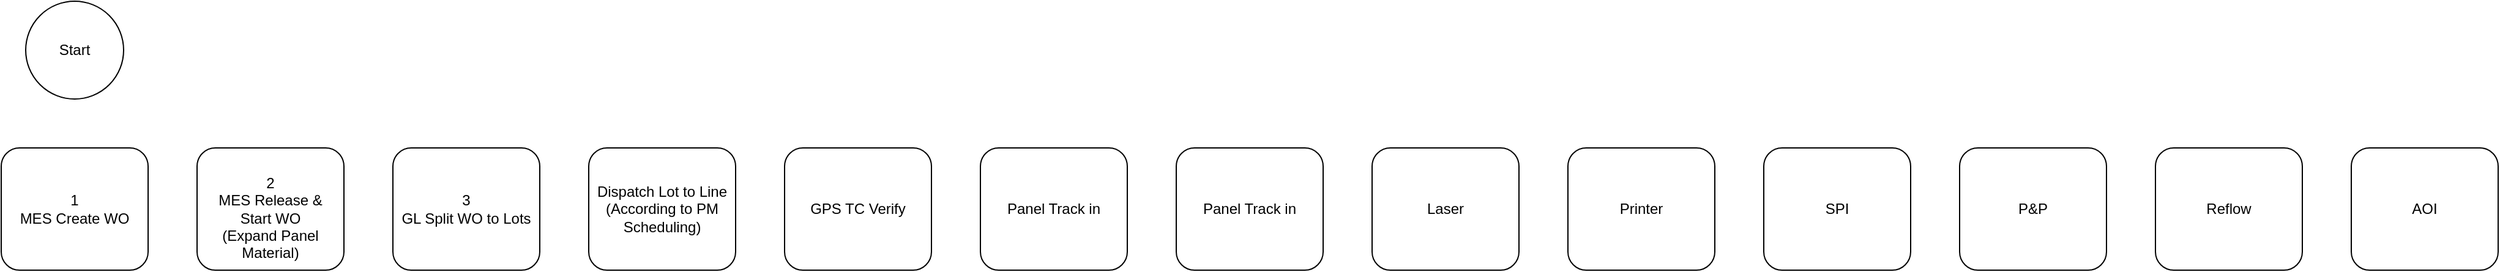 <mxfile version="22.1.5" type="github" pages="3">
  <diagram name="LV0 SMT Flow" id="4LoAcsa9wCyBJGU6yPAQ">
    <mxGraphModel dx="1979" dy="1145" grid="1" gridSize="10" guides="1" tooltips="1" connect="1" arrows="1" fold="1" page="1" pageScale="1" pageWidth="1169" pageHeight="827" math="0" shadow="0">
      <root>
        <mxCell id="lsrAI2a4YngaBVKj8FtU-0" />
        <mxCell id="lsrAI2a4YngaBVKj8FtU-1" parent="lsrAI2a4YngaBVKj8FtU-0" />
        <mxCell id="lsrAI2a4YngaBVKj8FtU-5" value="1&lt;br&gt;MES Create WO" style="rounded=1;whiteSpace=wrap;html=1;" vertex="1" parent="lsrAI2a4YngaBVKj8FtU-1">
          <mxGeometry x="20" y="180" width="120" height="100" as="geometry" />
        </mxCell>
        <mxCell id="lsrAI2a4YngaBVKj8FtU-8" value="&lt;br&gt;2&lt;br&gt;MES Release &amp;amp; &lt;br&gt;Start WO&lt;br&gt;(Expand Panel Material)" style="rounded=1;whiteSpace=wrap;html=1;" vertex="1" parent="lsrAI2a4YngaBVKj8FtU-1">
          <mxGeometry x="180" y="180" width="120" height="100" as="geometry" />
        </mxCell>
        <mxCell id="lsrAI2a4YngaBVKj8FtU-9" value="Start" style="ellipse;whiteSpace=wrap;html=1;aspect=fixed;" vertex="1" parent="lsrAI2a4YngaBVKj8FtU-1">
          <mxGeometry x="40" y="60" width="80" height="80" as="geometry" />
        </mxCell>
        <mxCell id="lsrAI2a4YngaBVKj8FtU-10" value="3&lt;br&gt;GL Split WO to Lots" style="rounded=1;whiteSpace=wrap;html=1;" vertex="1" parent="lsrAI2a4YngaBVKj8FtU-1">
          <mxGeometry x="340" y="180" width="120" height="100" as="geometry" />
        </mxCell>
        <mxCell id="lsrAI2a4YngaBVKj8FtU-11" value="Dispatch Lot to Line&lt;br&gt;(According to PM Scheduling)" style="rounded=1;whiteSpace=wrap;html=1;" vertex="1" parent="lsrAI2a4YngaBVKj8FtU-1">
          <mxGeometry x="500" y="180" width="120" height="100" as="geometry" />
        </mxCell>
        <mxCell id="lsrAI2a4YngaBVKj8FtU-12" value="GPS TC Verify" style="rounded=1;whiteSpace=wrap;html=1;" vertex="1" parent="lsrAI2a4YngaBVKj8FtU-1">
          <mxGeometry x="660" y="180" width="120" height="100" as="geometry" />
        </mxCell>
        <mxCell id="lsrAI2a4YngaBVKj8FtU-13" value="Panel Track in" style="rounded=1;whiteSpace=wrap;html=1;" vertex="1" parent="lsrAI2a4YngaBVKj8FtU-1">
          <mxGeometry x="820" y="180" width="120" height="100" as="geometry" />
        </mxCell>
        <mxCell id="lsrAI2a4YngaBVKj8FtU-14" value="Panel Track in" style="rounded=1;whiteSpace=wrap;html=1;" vertex="1" parent="lsrAI2a4YngaBVKj8FtU-1">
          <mxGeometry x="980" y="180" width="120" height="100" as="geometry" />
        </mxCell>
        <mxCell id="lsrAI2a4YngaBVKj8FtU-15" value="Laser" style="rounded=1;whiteSpace=wrap;html=1;" vertex="1" parent="lsrAI2a4YngaBVKj8FtU-1">
          <mxGeometry x="1140" y="180" width="120" height="100" as="geometry" />
        </mxCell>
        <mxCell id="lsrAI2a4YngaBVKj8FtU-16" value="Printer" style="rounded=1;whiteSpace=wrap;html=1;" vertex="1" parent="lsrAI2a4YngaBVKj8FtU-1">
          <mxGeometry x="1300" y="180" width="120" height="100" as="geometry" />
        </mxCell>
        <mxCell id="lsrAI2a4YngaBVKj8FtU-17" value="SPI" style="rounded=1;whiteSpace=wrap;html=1;" vertex="1" parent="lsrAI2a4YngaBVKj8FtU-1">
          <mxGeometry x="1460" y="180" width="120" height="100" as="geometry" />
        </mxCell>
        <mxCell id="lsrAI2a4YngaBVKj8FtU-18" value="P&amp;amp;P" style="rounded=1;whiteSpace=wrap;html=1;" vertex="1" parent="lsrAI2a4YngaBVKj8FtU-1">
          <mxGeometry x="1620" y="180" width="120" height="100" as="geometry" />
        </mxCell>
        <mxCell id="lsrAI2a4YngaBVKj8FtU-19" value="Reflow" style="rounded=1;whiteSpace=wrap;html=1;" vertex="1" parent="lsrAI2a4YngaBVKj8FtU-1">
          <mxGeometry x="1780" y="180" width="120" height="100" as="geometry" />
        </mxCell>
        <mxCell id="lsrAI2a4YngaBVKj8FtU-26" value="AOI" style="rounded=1;whiteSpace=wrap;html=1;" vertex="1" parent="lsrAI2a4YngaBVKj8FtU-1">
          <mxGeometry x="1940" y="180" width="120" height="100" as="geometry" />
        </mxCell>
      </root>
    </mxGraphModel>
  </diagram>
  <diagram name="1. MES Create WO" id="Gj6-yKRhMGPdUc_MEvMs">
    <mxGraphModel dx="1979" dy="1145" grid="1" gridSize="10" guides="1" tooltips="1" connect="1" arrows="1" fold="1" page="1" pageScale="1" pageWidth="1169" pageHeight="827" math="0" shadow="0">
      <root>
        <mxCell id="ojpdi4dLbATOlmT9TZIS-0" />
        <mxCell id="ojpdi4dLbATOlmT9TZIS-1" parent="ojpdi4dLbATOlmT9TZIS-0" />
        <mxCell id="ojpdi4dLbATOlmT9TZIS-2" value="1.1&lt;br&gt;E1 Issue WO" style="rounded=1;whiteSpace=wrap;html=1;" vertex="1" parent="ojpdi4dLbATOlmT9TZIS-1">
          <mxGeometry x="44.5" y="240" width="120" height="100" as="geometry" />
        </mxCell>
        <mxCell id="ojpdi4dLbATOlmT9TZIS-3" value="1.2&lt;br&gt;Send to MES" style="rounded=1;whiteSpace=wrap;html=1;" vertex="1" parent="ojpdi4dLbATOlmT9TZIS-1">
          <mxGeometry x="204.5" y="240" width="120" height="100" as="geometry" />
        </mxCell>
        <mxCell id="ojpdi4dLbATOlmT9TZIS-4" value="Send to EWO" style="rounded=1;whiteSpace=wrap;html=1;" vertex="1" parent="ojpdi4dLbATOlmT9TZIS-1">
          <mxGeometry x="204.5" y="380" width="120" height="100" as="geometry" />
        </mxCell>
        <mxCell id="ojpdi4dLbATOlmT9TZIS-5" value="MES Create WO" style="rounded=1;whiteSpace=wrap;html=1;" vertex="1" parent="ojpdi4dLbATOlmT9TZIS-1">
          <mxGeometry x="364.5" y="240" width="120" height="100" as="geometry" />
        </mxCell>
        <mxCell id="ojpdi4dLbATOlmT9TZIS-6" value="EWO Create WO" style="rounded=1;whiteSpace=wrap;html=1;" vertex="1" parent="ojpdi4dLbATOlmT9TZIS-1">
          <mxGeometry x="364.5" y="380" width="120" height="100" as="geometry" />
        </mxCell>
        <mxCell id="ojpdi4dLbATOlmT9TZIS-7" value="EWO Approve" style="rounded=1;whiteSpace=wrap;html=1;" vertex="1" parent="ojpdi4dLbATOlmT9TZIS-1">
          <mxGeometry x="524.5" y="380" width="120" height="100" as="geometry" />
        </mxCell>
        <mxCell id="ojpdi4dLbATOlmT9TZIS-8" value="MES Release &amp;amp; &lt;br&gt;Start WO&lt;br&gt;(Expand Panel Material)" style="rounded=1;whiteSpace=wrap;html=1;" vertex="1" parent="ojpdi4dLbATOlmT9TZIS-1">
          <mxGeometry x="684.5" y="380" width="120" height="100" as="geometry" />
        </mxCell>
        <mxCell id="ojpdi4dLbATOlmT9TZIS-9" value="Start" style="ellipse;whiteSpace=wrap;html=1;aspect=fixed;" vertex="1" parent="ojpdi4dLbATOlmT9TZIS-1">
          <mxGeometry x="64.5" y="120" width="80" height="80" as="geometry" />
        </mxCell>
        <mxCell id="ojpdi4dLbATOlmT9TZIS-10" value="GL Split WO to Lots" style="rounded=1;whiteSpace=wrap;html=1;" vertex="1" parent="ojpdi4dLbATOlmT9TZIS-1">
          <mxGeometry x="844.5" y="380" width="120" height="100" as="geometry" />
        </mxCell>
        <mxCell id="ojpdi4dLbATOlmT9TZIS-11" value="Dispatch Lot to Line&lt;br&gt;(According to PM Scheduling)" style="rounded=1;whiteSpace=wrap;html=1;" vertex="1" parent="ojpdi4dLbATOlmT9TZIS-1">
          <mxGeometry x="1004.5" y="380" width="120" height="100" as="geometry" />
        </mxCell>
        <mxCell id="ojpdi4dLbATOlmT9TZIS-12" value="GPS TC Verify" style="rounded=1;whiteSpace=wrap;html=1;" vertex="1" parent="ojpdi4dLbATOlmT9TZIS-1">
          <mxGeometry x="1160" y="240" width="120" height="100" as="geometry" />
        </mxCell>
        <mxCell id="ojpdi4dLbATOlmT9TZIS-13" value="Panel Track in" style="rounded=1;whiteSpace=wrap;html=1;" vertex="1" parent="ojpdi4dLbATOlmT9TZIS-1">
          <mxGeometry x="1320" y="240" width="120" height="100" as="geometry" />
        </mxCell>
        <mxCell id="ojpdi4dLbATOlmT9TZIS-14" value="Panel Track in" style="rounded=1;whiteSpace=wrap;html=1;" vertex="1" parent="ojpdi4dLbATOlmT9TZIS-1">
          <mxGeometry x="1480" y="240" width="120" height="100" as="geometry" />
        </mxCell>
        <mxCell id="ojpdi4dLbATOlmT9TZIS-15" value="Laser" style="rounded=1;whiteSpace=wrap;html=1;" vertex="1" parent="ojpdi4dLbATOlmT9TZIS-1">
          <mxGeometry x="1640" y="240" width="120" height="100" as="geometry" />
        </mxCell>
        <mxCell id="ojpdi4dLbATOlmT9TZIS-16" value="Printer" style="rounded=1;whiteSpace=wrap;html=1;" vertex="1" parent="ojpdi4dLbATOlmT9TZIS-1">
          <mxGeometry x="1800" y="240" width="120" height="100" as="geometry" />
        </mxCell>
        <mxCell id="ojpdi4dLbATOlmT9TZIS-17" value="SPI" style="rounded=1;whiteSpace=wrap;html=1;" vertex="1" parent="ojpdi4dLbATOlmT9TZIS-1">
          <mxGeometry x="1960" y="240" width="120" height="100" as="geometry" />
        </mxCell>
        <mxCell id="ojpdi4dLbATOlmT9TZIS-18" value="P&amp;amp;P" style="rounded=1;whiteSpace=wrap;html=1;" vertex="1" parent="ojpdi4dLbATOlmT9TZIS-1">
          <mxGeometry x="2120" y="240" width="120" height="100" as="geometry" />
        </mxCell>
        <mxCell id="ojpdi4dLbATOlmT9TZIS-19" value="Reflow" style="rounded=1;whiteSpace=wrap;html=1;" vertex="1" parent="ojpdi4dLbATOlmT9TZIS-1">
          <mxGeometry x="2280" y="240" width="120" height="100" as="geometry" />
        </mxCell>
        <mxCell id="ojpdi4dLbATOlmT9TZIS-20" value="WO Flow" style="swimlane;childLayout=stackLayout;resizeParent=1;resizeParentMax=0;horizontal=1;startSize=20;horizontalStack=0;html=1;" vertex="1" parent="ojpdi4dLbATOlmT9TZIS-1">
          <mxGeometry x="30" y="860" width="480" height="380" as="geometry" />
        </mxCell>
        <mxCell id="ojpdi4dLbATOlmT9TZIS-21" value="OP" style="swimlane;startSize=20;horizontal=0;html=1;" vertex="1" parent="ojpdi4dLbATOlmT9TZIS-20">
          <mxGeometry y="20" width="480" height="120" as="geometry" />
        </mxCell>
        <mxCell id="ojpdi4dLbATOlmT9TZIS-22" value="GL" style="swimlane;startSize=20;horizontal=0;html=1;" vertex="1" parent="ojpdi4dLbATOlmT9TZIS-20">
          <mxGeometry y="140" width="480" height="120" as="geometry" />
        </mxCell>
        <mxCell id="ojpdi4dLbATOlmT9TZIS-23" value="MES System" style="swimlane;startSize=20;horizontal=0;html=1;" vertex="1" parent="ojpdi4dLbATOlmT9TZIS-20">
          <mxGeometry y="260" width="480" height="120" as="geometry" />
        </mxCell>
        <mxCell id="ojpdi4dLbATOlmT9TZIS-24" value="GPS System" style="swimlane;startSize=20;horizontal=0;html=1;" vertex="1" parent="ojpdi4dLbATOlmT9TZIS-1">
          <mxGeometry x="30" y="1240" width="480" height="120" as="geometry" />
        </mxCell>
        <mxCell id="ojpdi4dLbATOlmT9TZIS-25" value="EWO System" style="swimlane;startSize=20;horizontal=0;html=1;" vertex="1" parent="ojpdi4dLbATOlmT9TZIS-1">
          <mxGeometry x="30" y="1360" width="480" height="120" as="geometry" />
        </mxCell>
        <mxCell id="ojpdi4dLbATOlmT9TZIS-26" value="AOI" style="rounded=1;whiteSpace=wrap;html=1;" vertex="1" parent="ojpdi4dLbATOlmT9TZIS-1">
          <mxGeometry x="2440" y="240" width="120" height="100" as="geometry" />
        </mxCell>
      </root>
    </mxGraphModel>
  </diagram>
  <diagram id="C5RBs43oDa-KdzZeNtuy" name="WO Flow">
    <mxGraphModel dx="1979" dy="1145" grid="1" gridSize="10" guides="1" tooltips="1" connect="1" arrows="1" fold="1" page="1" pageScale="1" pageWidth="1169" pageHeight="827" math="0" shadow="0">
      <root>
        <mxCell id="WIyWlLk6GJQsqaUBKTNV-0" />
        <mxCell id="WIyWlLk6GJQsqaUBKTNV-1" parent="WIyWlLk6GJQsqaUBKTNV-0" />
        <mxCell id="tXJf2z_1beXB19hdbaHJ-4" value="E1 Issue WO" style="rounded=1;whiteSpace=wrap;html=1;" parent="WIyWlLk6GJQsqaUBKTNV-1" vertex="1">
          <mxGeometry x="40" y="160" width="120" height="60" as="geometry" />
        </mxCell>
        <mxCell id="tXJf2z_1beXB19hdbaHJ-5" value="Send to MES" style="rounded=1;whiteSpace=wrap;html=1;" parent="WIyWlLk6GJQsqaUBKTNV-1" vertex="1">
          <mxGeometry x="200" y="160" width="120" height="60" as="geometry" />
        </mxCell>
        <mxCell id="tXJf2z_1beXB19hdbaHJ-6" value="Send to EWO" style="rounded=1;whiteSpace=wrap;html=1;" parent="WIyWlLk6GJQsqaUBKTNV-1" vertex="1">
          <mxGeometry x="200" y="240" width="120" height="60" as="geometry" />
        </mxCell>
        <mxCell id="tXJf2z_1beXB19hdbaHJ-7" value="MES Create WO" style="rounded=1;whiteSpace=wrap;html=1;" parent="WIyWlLk6GJQsqaUBKTNV-1" vertex="1">
          <mxGeometry x="360" y="160" width="120" height="60" as="geometry" />
        </mxCell>
        <mxCell id="tXJf2z_1beXB19hdbaHJ-8" value="EWO Create WO" style="rounded=1;whiteSpace=wrap;html=1;" parent="WIyWlLk6GJQsqaUBKTNV-1" vertex="1">
          <mxGeometry x="360" y="240" width="120" height="60" as="geometry" />
        </mxCell>
        <mxCell id="tXJf2z_1beXB19hdbaHJ-9" value="EWO Approve" style="rounded=1;whiteSpace=wrap;html=1;" parent="WIyWlLk6GJQsqaUBKTNV-1" vertex="1">
          <mxGeometry x="520" y="240" width="120" height="60" as="geometry" />
        </mxCell>
        <mxCell id="tXJf2z_1beXB19hdbaHJ-10" value="MES Release &amp;amp; &lt;br&gt;Start WO&lt;br&gt;(Expand Panel Material)" style="rounded=1;whiteSpace=wrap;html=1;" parent="WIyWlLk6GJQsqaUBKTNV-1" vertex="1">
          <mxGeometry x="680" y="240" width="120" height="60" as="geometry" />
        </mxCell>
        <mxCell id="tXJf2z_1beXB19hdbaHJ-11" value="Start" style="ellipse;whiteSpace=wrap;html=1;aspect=fixed;" parent="WIyWlLk6GJQsqaUBKTNV-1" vertex="1">
          <mxGeometry x="60" y="50" width="80" height="80" as="geometry" />
        </mxCell>
        <mxCell id="tXJf2z_1beXB19hdbaHJ-12" value="GL Split WO to Lots" style="rounded=1;whiteSpace=wrap;html=1;" parent="WIyWlLk6GJQsqaUBKTNV-1" vertex="1">
          <mxGeometry x="840" y="240" width="120" height="60" as="geometry" />
        </mxCell>
        <mxCell id="tXJf2z_1beXB19hdbaHJ-13" value="Dispatch Lot to Line&lt;br&gt;(According to PM Scheduling)" style="rounded=1;whiteSpace=wrap;html=1;" parent="WIyWlLk6GJQsqaUBKTNV-1" vertex="1">
          <mxGeometry x="1000" y="240" width="120" height="60" as="geometry" />
        </mxCell>
        <mxCell id="tXJf2z_1beXB19hdbaHJ-14" value="GPS TC Verify" style="rounded=1;whiteSpace=wrap;html=1;" parent="WIyWlLk6GJQsqaUBKTNV-1" vertex="1">
          <mxGeometry x="1160" y="240" width="120" height="60" as="geometry" />
        </mxCell>
        <mxCell id="tXJf2z_1beXB19hdbaHJ-15" value="Panel Track in" style="rounded=1;whiteSpace=wrap;html=1;" parent="WIyWlLk6GJQsqaUBKTNV-1" vertex="1">
          <mxGeometry x="1320" y="240" width="120" height="60" as="geometry" />
        </mxCell>
        <mxCell id="tXJf2z_1beXB19hdbaHJ-16" value="Panel Track in" style="rounded=1;whiteSpace=wrap;html=1;" parent="WIyWlLk6GJQsqaUBKTNV-1" vertex="1">
          <mxGeometry x="1480" y="240" width="120" height="60" as="geometry" />
        </mxCell>
        <mxCell id="tXJf2z_1beXB19hdbaHJ-17" value="Laser" style="rounded=1;whiteSpace=wrap;html=1;" parent="WIyWlLk6GJQsqaUBKTNV-1" vertex="1">
          <mxGeometry x="1640" y="240" width="120" height="60" as="geometry" />
        </mxCell>
        <mxCell id="tXJf2z_1beXB19hdbaHJ-18" value="Printer" style="rounded=1;whiteSpace=wrap;html=1;" parent="WIyWlLk6GJQsqaUBKTNV-1" vertex="1">
          <mxGeometry x="1800" y="240" width="120" height="60" as="geometry" />
        </mxCell>
        <mxCell id="tXJf2z_1beXB19hdbaHJ-19" value="SPI" style="rounded=1;whiteSpace=wrap;html=1;" parent="WIyWlLk6GJQsqaUBKTNV-1" vertex="1">
          <mxGeometry x="1960" y="240" width="120" height="60" as="geometry" />
        </mxCell>
        <mxCell id="tXJf2z_1beXB19hdbaHJ-21" value="P&amp;amp;P" style="rounded=1;whiteSpace=wrap;html=1;" parent="WIyWlLk6GJQsqaUBKTNV-1" vertex="1">
          <mxGeometry x="2120" y="240" width="120" height="60" as="geometry" />
        </mxCell>
        <mxCell id="tXJf2z_1beXB19hdbaHJ-22" value="Reflow" style="rounded=1;whiteSpace=wrap;html=1;" parent="WIyWlLk6GJQsqaUBKTNV-1" vertex="1">
          <mxGeometry x="2280" y="240" width="120" height="60" as="geometry" />
        </mxCell>
        <mxCell id="tXJf2z_1beXB19hdbaHJ-23" value="WO Flow" style="swimlane;childLayout=stackLayout;resizeParent=1;resizeParentMax=0;horizontal=1;startSize=20;horizontalStack=0;html=1;" parent="WIyWlLk6GJQsqaUBKTNV-1" vertex="1">
          <mxGeometry x="40" y="447" width="480" height="380" as="geometry" />
        </mxCell>
        <mxCell id="tXJf2z_1beXB19hdbaHJ-24" value="OP" style="swimlane;startSize=20;horizontal=0;html=1;" parent="tXJf2z_1beXB19hdbaHJ-23" vertex="1">
          <mxGeometry y="20" width="480" height="120" as="geometry" />
        </mxCell>
        <mxCell id="tXJf2z_1beXB19hdbaHJ-25" value="GL" style="swimlane;startSize=20;horizontal=0;html=1;" parent="tXJf2z_1beXB19hdbaHJ-23" vertex="1">
          <mxGeometry y="140" width="480" height="120" as="geometry" />
        </mxCell>
        <mxCell id="tXJf2z_1beXB19hdbaHJ-26" value="MES System" style="swimlane;startSize=20;horizontal=0;html=1;" parent="tXJf2z_1beXB19hdbaHJ-23" vertex="1">
          <mxGeometry y="260" width="480" height="120" as="geometry" />
        </mxCell>
        <mxCell id="tXJf2z_1beXB19hdbaHJ-27" value="GPS System" style="swimlane;startSize=20;horizontal=0;html=1;" parent="WIyWlLk6GJQsqaUBKTNV-1" vertex="1">
          <mxGeometry x="40" y="827" width="480" height="120" as="geometry" />
        </mxCell>
        <mxCell id="tXJf2z_1beXB19hdbaHJ-28" value="EWO System" style="swimlane;startSize=20;horizontal=0;html=1;" parent="WIyWlLk6GJQsqaUBKTNV-1" vertex="1">
          <mxGeometry x="40" y="947" width="480" height="120" as="geometry" />
        </mxCell>
        <mxCell id="tXJf2z_1beXB19hdbaHJ-29" value="AOI" style="rounded=1;whiteSpace=wrap;html=1;" parent="WIyWlLk6GJQsqaUBKTNV-1" vertex="1">
          <mxGeometry x="2440" y="240" width="120" height="60" as="geometry" />
        </mxCell>
      </root>
    </mxGraphModel>
  </diagram>
</mxfile>

